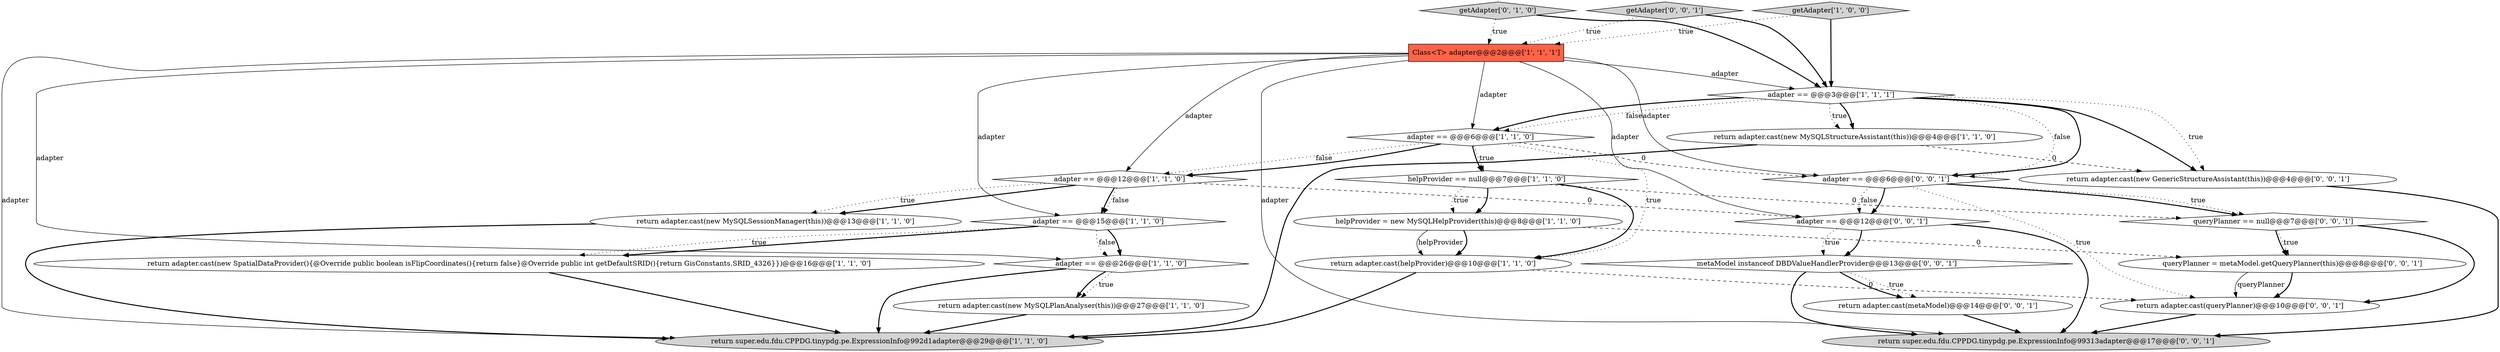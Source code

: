 digraph {
8 [style = filled, label = "getAdapter['1', '0', '0']", fillcolor = lightgray, shape = diamond image = "AAA0AAABBB1BBB"];
17 [style = filled, label = "return adapter.cast(metaModel)@@@14@@@['0', '0', '1']", fillcolor = white, shape = ellipse image = "AAA0AAABBB3BBB"];
6 [style = filled, label = "Class<T> adapter@@@2@@@['1', '1', '1']", fillcolor = tomato, shape = box image = "AAA0AAABBB1BBB"];
14 [style = filled, label = "adapter == @@@15@@@['1', '1', '0']", fillcolor = white, shape = diamond image = "AAA0AAABBB1BBB"];
4 [style = filled, label = "return adapter.cast(helpProvider)@@@10@@@['1', '1', '0']", fillcolor = white, shape = ellipse image = "AAA0AAABBB1BBB"];
10 [style = filled, label = "return adapter.cast(new MySQLPlanAnalyser(this))@@@27@@@['1', '1', '0']", fillcolor = white, shape = ellipse image = "AAA0AAABBB1BBB"];
21 [style = filled, label = "return adapter.cast(new GenericStructureAssistant(this))@@@4@@@['0', '0', '1']", fillcolor = white, shape = ellipse image = "AAA0AAABBB3BBB"];
7 [style = filled, label = "adapter == @@@3@@@['1', '1', '1']", fillcolor = white, shape = diamond image = "AAA0AAABBB1BBB"];
5 [style = filled, label = "helpProvider = new MySQLHelpProvider(this)@@@8@@@['1', '1', '0']", fillcolor = white, shape = ellipse image = "AAA0AAABBB1BBB"];
2 [style = filled, label = "return adapter.cast(new MySQLSessionManager(this))@@@13@@@['1', '1', '0']", fillcolor = white, shape = ellipse image = "AAA0AAABBB1BBB"];
3 [style = filled, label = "helpProvider == null@@@7@@@['1', '1', '0']", fillcolor = white, shape = diamond image = "AAA0AAABBB1BBB"];
19 [style = filled, label = "queryPlanner == null@@@7@@@['0', '0', '1']", fillcolor = white, shape = diamond image = "AAA0AAABBB3BBB"];
24 [style = filled, label = "queryPlanner = metaModel.getQueryPlanner(this)@@@8@@@['0', '0', '1']", fillcolor = white, shape = ellipse image = "AAA0AAABBB3BBB"];
15 [style = filled, label = "getAdapter['0', '1', '0']", fillcolor = lightgray, shape = diamond image = "AAA0AAABBB2BBB"];
0 [style = filled, label = "return super.edu.fdu.CPPDG.tinypdg.pe.ExpressionInfo@992d1adapter@@@29@@@['1', '1', '0']", fillcolor = lightgray, shape = ellipse image = "AAA0AAABBB1BBB"];
13 [style = filled, label = "adapter == @@@6@@@['1', '1', '0']", fillcolor = white, shape = diamond image = "AAA0AAABBB1BBB"];
25 [style = filled, label = "adapter == @@@12@@@['0', '0', '1']", fillcolor = white, shape = diamond image = "AAA0AAABBB3BBB"];
9 [style = filled, label = "adapter == @@@26@@@['1', '1', '0']", fillcolor = white, shape = diamond image = "AAA0AAABBB1BBB"];
18 [style = filled, label = "getAdapter['0', '0', '1']", fillcolor = lightgray, shape = diamond image = "AAA0AAABBB3BBB"];
23 [style = filled, label = "metaModel instanceof DBDValueHandlerProvider@@@13@@@['0', '0', '1']", fillcolor = white, shape = diamond image = "AAA0AAABBB3BBB"];
1 [style = filled, label = "return adapter.cast(new MySQLStructureAssistant(this))@@@4@@@['1', '1', '0']", fillcolor = white, shape = ellipse image = "AAA0AAABBB1BBB"];
22 [style = filled, label = "return super.edu.fdu.CPPDG.tinypdg.pe.ExpressionInfo@99313adapter@@@17@@@['0', '0', '1']", fillcolor = lightgray, shape = ellipse image = "AAA0AAABBB3BBB"];
11 [style = filled, label = "adapter == @@@12@@@['1', '1', '0']", fillcolor = white, shape = diamond image = "AAA0AAABBB1BBB"];
20 [style = filled, label = "return adapter.cast(queryPlanner)@@@10@@@['0', '0', '1']", fillcolor = white, shape = ellipse image = "AAA0AAABBB3BBB"];
12 [style = filled, label = "return adapter.cast(new SpatialDataProvider(){@Override public boolean isFlipCoordinates(){return false}@Override public int getDefaultSRID(){return GisConstants.SRID_4326}})@@@16@@@['1', '1', '0']", fillcolor = white, shape = ellipse image = "AAA0AAABBB1BBB"];
16 [style = filled, label = "adapter == @@@6@@@['0', '0', '1']", fillcolor = white, shape = diamond image = "AAA0AAABBB3BBB"];
25->23 [style = bold, label=""];
3->19 [style = dashed, label="0"];
12->0 [style = bold, label=""];
23->22 [style = bold, label=""];
6->9 [style = solid, label="adapter"];
11->2 [style = dotted, label="true"];
16->20 [style = dotted, label="true"];
13->4 [style = dotted, label="true"];
13->11 [style = dotted, label="false"];
7->21 [style = dotted, label="true"];
1->21 [style = dashed, label="0"];
5->24 [style = dashed, label="0"];
21->22 [style = bold, label=""];
6->13 [style = solid, label="adapter"];
1->0 [style = bold, label=""];
6->0 [style = solid, label="adapter"];
19->24 [style = dotted, label="true"];
7->13 [style = dotted, label="false"];
16->25 [style = bold, label=""];
19->20 [style = bold, label=""];
16->19 [style = bold, label=""];
24->20 [style = bold, label=""];
8->6 [style = dotted, label="true"];
7->16 [style = bold, label=""];
20->22 [style = bold, label=""];
11->25 [style = dashed, label="0"];
13->16 [style = dashed, label="0"];
14->9 [style = dotted, label="false"];
6->14 [style = solid, label="adapter"];
14->12 [style = bold, label=""];
14->9 [style = bold, label=""];
6->16 [style = solid, label="adapter"];
7->1 [style = dotted, label="true"];
9->0 [style = bold, label=""];
24->20 [style = solid, label="queryPlanner"];
16->25 [style = dotted, label="false"];
19->24 [style = bold, label=""];
15->7 [style = bold, label=""];
7->21 [style = bold, label=""];
14->12 [style = dotted, label="true"];
3->5 [style = bold, label=""];
15->6 [style = dotted, label="true"];
5->4 [style = bold, label=""];
9->10 [style = dotted, label="true"];
11->2 [style = bold, label=""];
11->14 [style = bold, label=""];
7->13 [style = bold, label=""];
6->22 [style = solid, label="adapter"];
18->6 [style = dotted, label="true"];
6->11 [style = solid, label="adapter"];
13->11 [style = bold, label=""];
6->7 [style = solid, label="adapter"];
23->17 [style = dotted, label="true"];
7->16 [style = dotted, label="false"];
13->3 [style = dotted, label="true"];
13->3 [style = bold, label=""];
8->7 [style = bold, label=""];
2->0 [style = bold, label=""];
5->4 [style = solid, label="helpProvider"];
17->22 [style = bold, label=""];
7->1 [style = bold, label=""];
4->20 [style = dashed, label="0"];
23->17 [style = bold, label=""];
6->25 [style = solid, label="adapter"];
3->5 [style = dotted, label="true"];
25->22 [style = bold, label=""];
25->23 [style = dotted, label="true"];
11->14 [style = dotted, label="false"];
3->4 [style = bold, label=""];
10->0 [style = bold, label=""];
4->0 [style = bold, label=""];
9->10 [style = bold, label=""];
16->19 [style = dotted, label="true"];
18->7 [style = bold, label=""];
}
